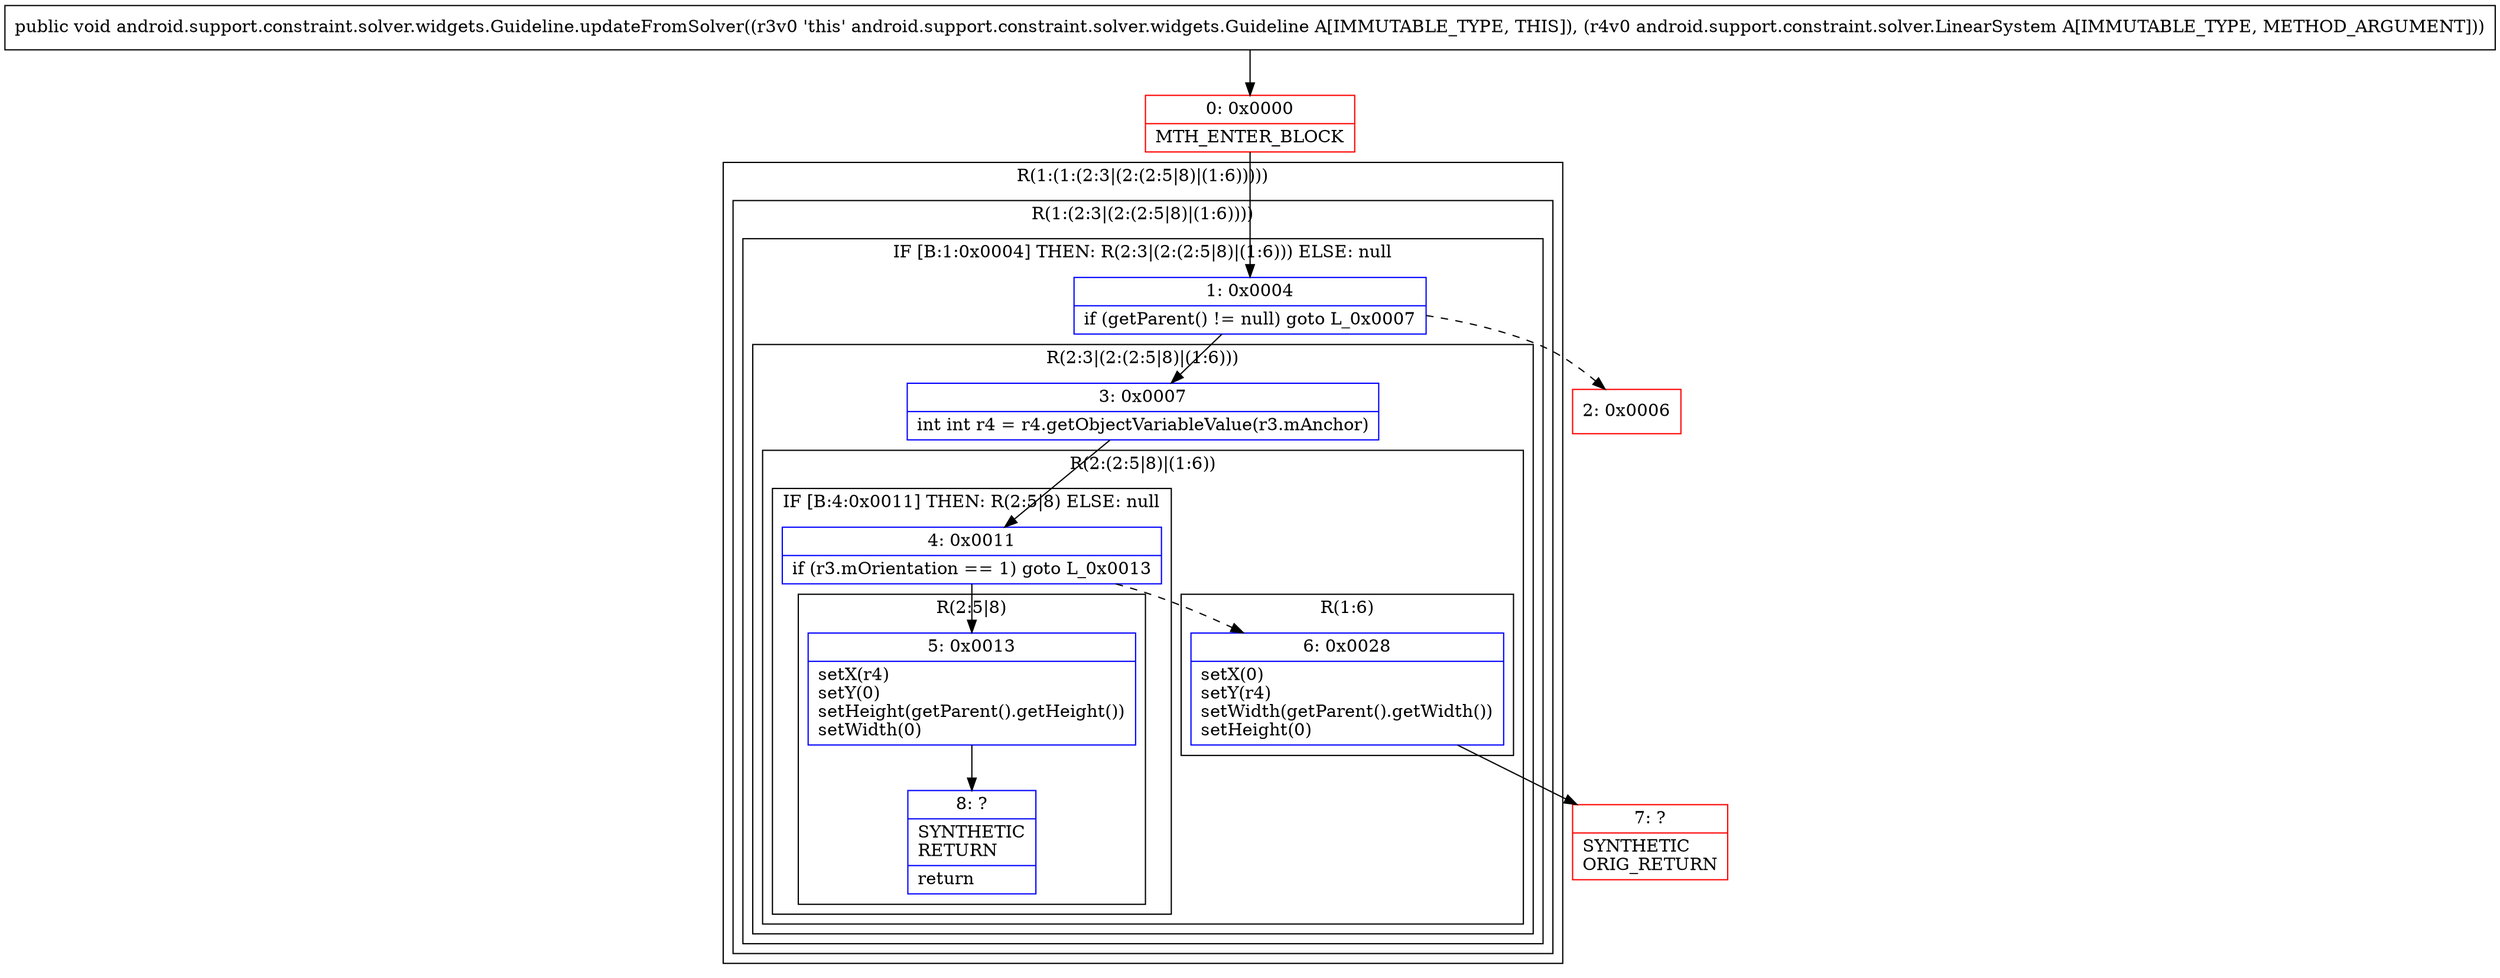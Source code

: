digraph "CFG forandroid.support.constraint.solver.widgets.Guideline.updateFromSolver(Landroid\/support\/constraint\/solver\/LinearSystem;)V" {
subgraph cluster_Region_1004213410 {
label = "R(1:(1:(2:3|(2:(2:5|8)|(1:6)))))";
node [shape=record,color=blue];
subgraph cluster_Region_2049552686 {
label = "R(1:(2:3|(2:(2:5|8)|(1:6))))";
node [shape=record,color=blue];
subgraph cluster_IfRegion_236367450 {
label = "IF [B:1:0x0004] THEN: R(2:3|(2:(2:5|8)|(1:6))) ELSE: null";
node [shape=record,color=blue];
Node_1 [shape=record,label="{1\:\ 0x0004|if (getParent() != null) goto L_0x0007\l}"];
subgraph cluster_Region_753415466 {
label = "R(2:3|(2:(2:5|8)|(1:6)))";
node [shape=record,color=blue];
Node_3 [shape=record,label="{3\:\ 0x0007|int int r4 = r4.getObjectVariableValue(r3.mAnchor)\l}"];
subgraph cluster_Region_1323689151 {
label = "R(2:(2:5|8)|(1:6))";
node [shape=record,color=blue];
subgraph cluster_IfRegion_762877893 {
label = "IF [B:4:0x0011] THEN: R(2:5|8) ELSE: null";
node [shape=record,color=blue];
Node_4 [shape=record,label="{4\:\ 0x0011|if (r3.mOrientation == 1) goto L_0x0013\l}"];
subgraph cluster_Region_2100882650 {
label = "R(2:5|8)";
node [shape=record,color=blue];
Node_5 [shape=record,label="{5\:\ 0x0013|setX(r4)\lsetY(0)\lsetHeight(getParent().getHeight())\lsetWidth(0)\l}"];
Node_8 [shape=record,label="{8\:\ ?|SYNTHETIC\lRETURN\l|return\l}"];
}
}
subgraph cluster_Region_1541287477 {
label = "R(1:6)";
node [shape=record,color=blue];
Node_6 [shape=record,label="{6\:\ 0x0028|setX(0)\lsetY(r4)\lsetWidth(getParent().getWidth())\lsetHeight(0)\l}"];
}
}
}
}
}
}
Node_0 [shape=record,color=red,label="{0\:\ 0x0000|MTH_ENTER_BLOCK\l}"];
Node_2 [shape=record,color=red,label="{2\:\ 0x0006}"];
Node_7 [shape=record,color=red,label="{7\:\ ?|SYNTHETIC\lORIG_RETURN\l}"];
MethodNode[shape=record,label="{public void android.support.constraint.solver.widgets.Guideline.updateFromSolver((r3v0 'this' android.support.constraint.solver.widgets.Guideline A[IMMUTABLE_TYPE, THIS]), (r4v0 android.support.constraint.solver.LinearSystem A[IMMUTABLE_TYPE, METHOD_ARGUMENT])) }"];
MethodNode -> Node_0;
Node_1 -> Node_2[style=dashed];
Node_1 -> Node_3;
Node_3 -> Node_4;
Node_4 -> Node_5;
Node_4 -> Node_6[style=dashed];
Node_5 -> Node_8;
Node_6 -> Node_7;
Node_0 -> Node_1;
}

